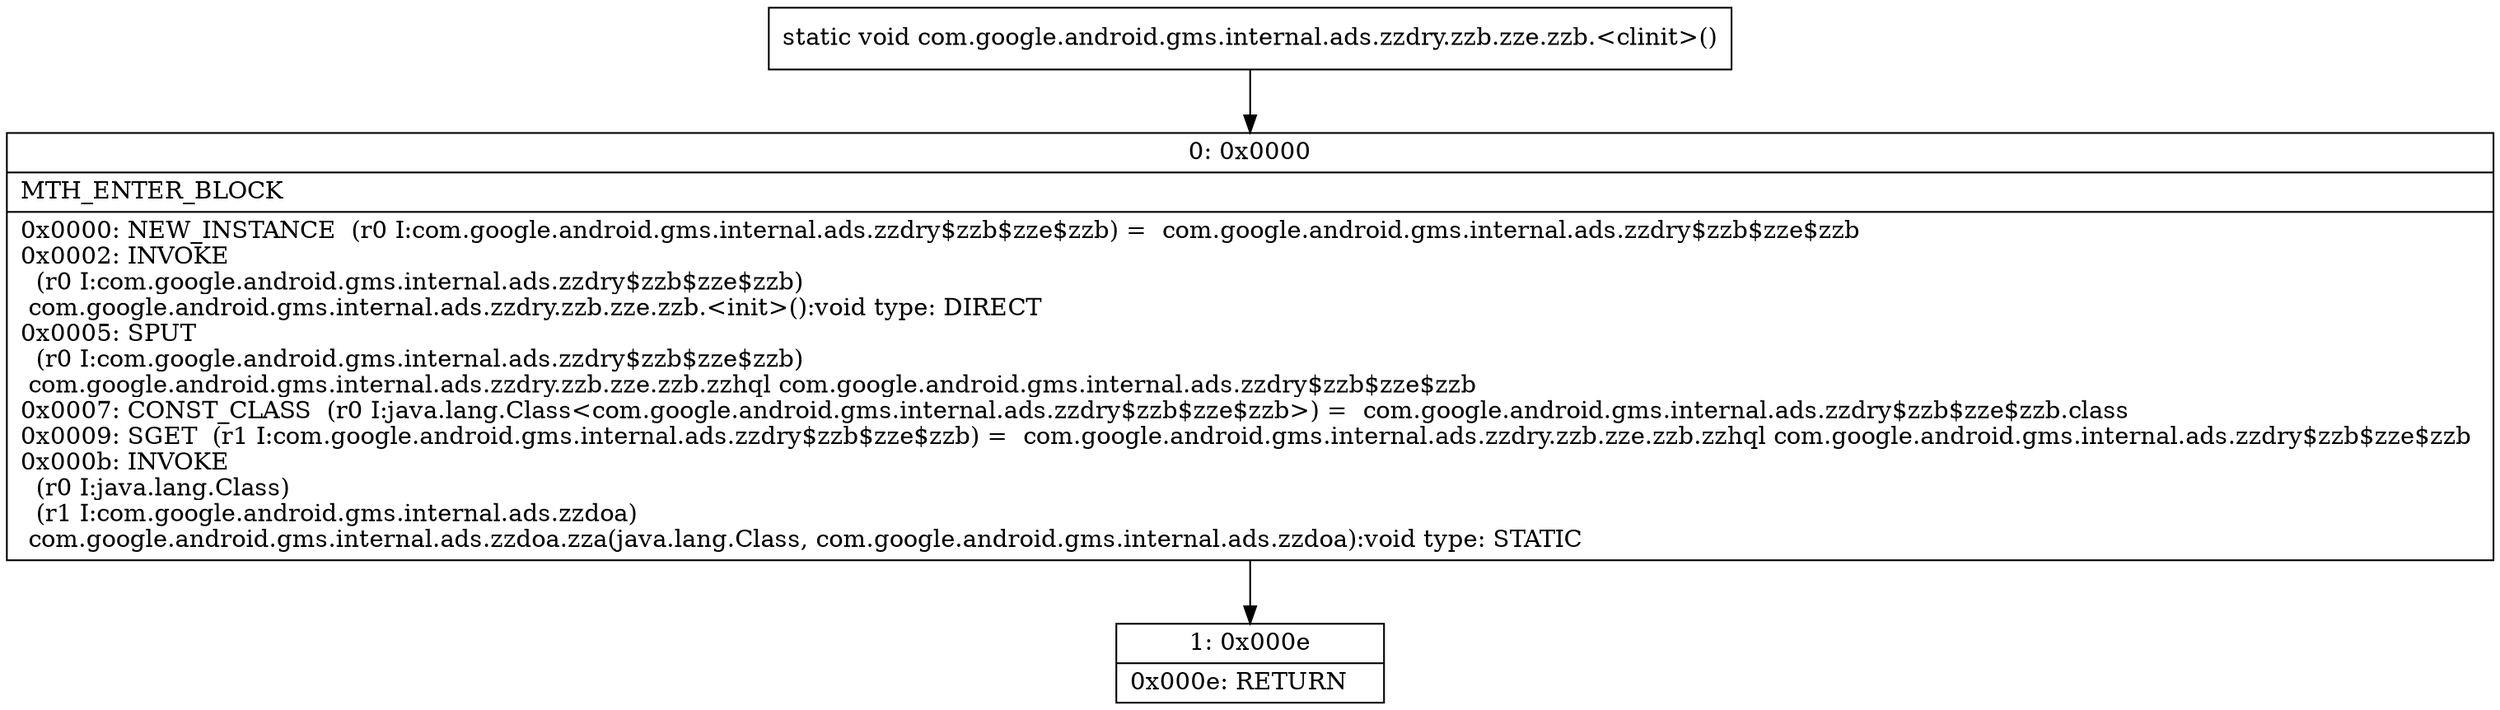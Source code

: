 digraph "CFG forcom.google.android.gms.internal.ads.zzdry.zzb.zze.zzb.\<clinit\>()V" {
Node_0 [shape=record,label="{0\:\ 0x0000|MTH_ENTER_BLOCK\l|0x0000: NEW_INSTANCE  (r0 I:com.google.android.gms.internal.ads.zzdry$zzb$zze$zzb) =  com.google.android.gms.internal.ads.zzdry$zzb$zze$zzb \l0x0002: INVOKE  \l  (r0 I:com.google.android.gms.internal.ads.zzdry$zzb$zze$zzb)\l com.google.android.gms.internal.ads.zzdry.zzb.zze.zzb.\<init\>():void type: DIRECT \l0x0005: SPUT  \l  (r0 I:com.google.android.gms.internal.ads.zzdry$zzb$zze$zzb)\l com.google.android.gms.internal.ads.zzdry.zzb.zze.zzb.zzhql com.google.android.gms.internal.ads.zzdry$zzb$zze$zzb \l0x0007: CONST_CLASS  (r0 I:java.lang.Class\<com.google.android.gms.internal.ads.zzdry$zzb$zze$zzb\>) =  com.google.android.gms.internal.ads.zzdry$zzb$zze$zzb.class \l0x0009: SGET  (r1 I:com.google.android.gms.internal.ads.zzdry$zzb$zze$zzb) =  com.google.android.gms.internal.ads.zzdry.zzb.zze.zzb.zzhql com.google.android.gms.internal.ads.zzdry$zzb$zze$zzb \l0x000b: INVOKE  \l  (r0 I:java.lang.Class)\l  (r1 I:com.google.android.gms.internal.ads.zzdoa)\l com.google.android.gms.internal.ads.zzdoa.zza(java.lang.Class, com.google.android.gms.internal.ads.zzdoa):void type: STATIC \l}"];
Node_1 [shape=record,label="{1\:\ 0x000e|0x000e: RETURN   \l}"];
MethodNode[shape=record,label="{static void com.google.android.gms.internal.ads.zzdry.zzb.zze.zzb.\<clinit\>() }"];
MethodNode -> Node_0;
Node_0 -> Node_1;
}

